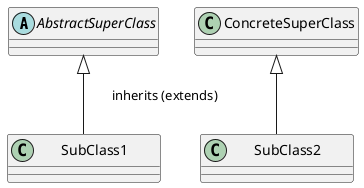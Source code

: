 @startuml
'https://plantuml.com/class-diagram

scale 1.0

abstract class AbstractSuperClass {}
class ConcreteSuperClass {}
class "       SubClass1        " as SubClass1
class "       SubClass2        " as SubClass2

AbstractSuperClass <|-- SubClass1    : \tinherits (extends)

ConcreteSuperClass <|-- SubClass2

@enduml